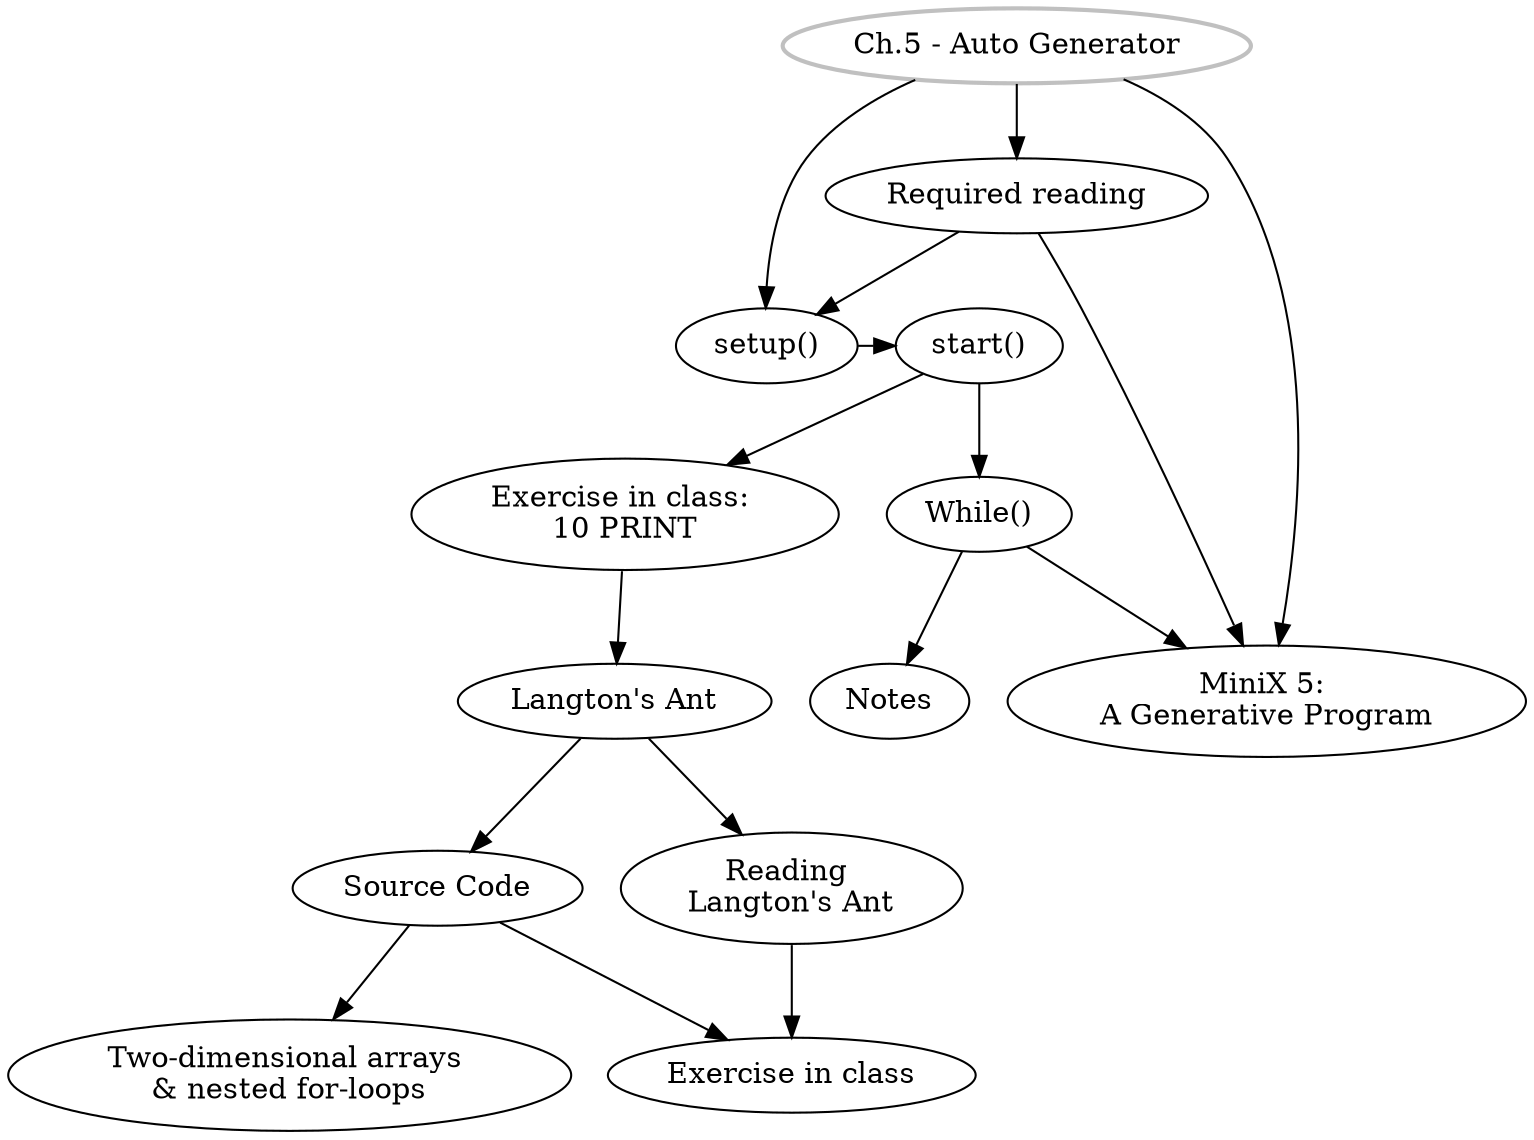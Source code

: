 digraph G {
//labels
GS [
label="Ch.5 - Auto Generator",
style=bold,
color=grey,
]

SU [label="setup()"]
ST [label="start()"]
EiC [label="Exercise in class: \n10 PRINT"]
LA [label="Langton's Ant"]
SC [label="Source Code"]
RLA [label="Reading \nLangton's Ant"]
AL [label="Two-dimensional arrays \n& nested for-loops
"]
EiC2 [label="Exercise in class"]
MW [label="While()"]
MX [label="MiniX 5: \nA Generative Program"]
RR [label="Required reading"]
Notes [label="Notes"]

//rank
{rank = same; SU, ST}
{rank = same; MW, EiC}

//graph
GS -> SU -> ST -> EiC -> LA;
GS -> RR, MX;
RR -> MX, SU;
LA -> SC, RLA -> EiC2;
SC -> AL;
ST -> MW -> Notes;
MW -> MX;
}
